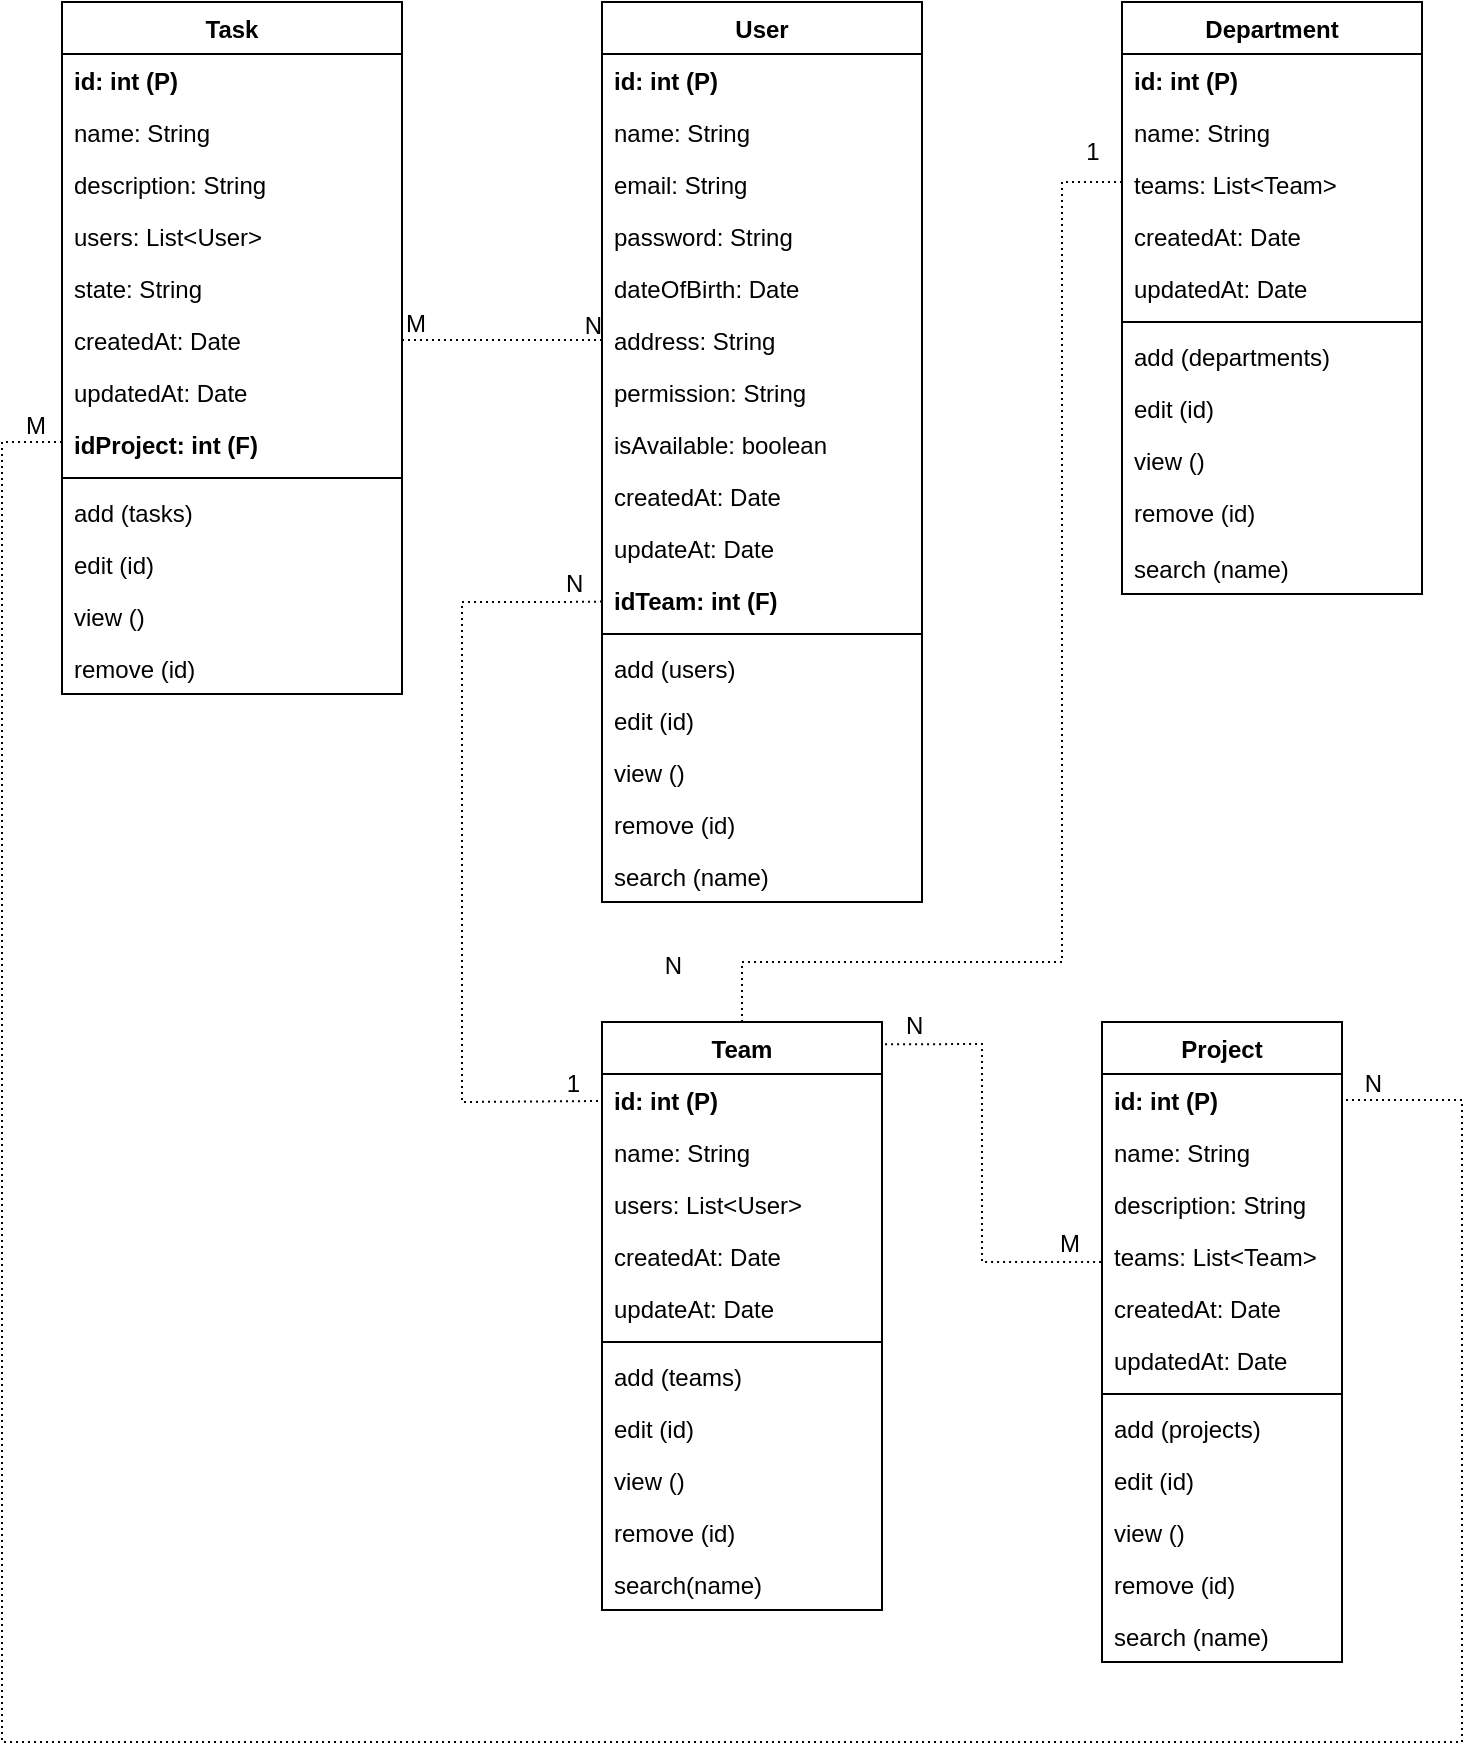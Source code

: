<mxfile version="20.6.0" type="github">
  <diagram id="CJ_vzGSdLQLVJVAroFi0" name="Page-1">
    <mxGraphModel dx="1422" dy="762" grid="1" gridSize="10" guides="1" tooltips="1" connect="1" arrows="1" fold="1" page="1" pageScale="1" pageWidth="850" pageHeight="1100" math="0" shadow="0">
      <root>
        <mxCell id="0" />
        <mxCell id="1" parent="0" />
        <mxCell id="tRV7yZB-hON7Hk8sMku1-1" value="User" style="swimlane;fontStyle=1;align=center;verticalAlign=top;childLayout=stackLayout;horizontal=1;startSize=26;horizontalStack=0;resizeParent=1;resizeParentMax=0;resizeLast=0;collapsible=1;marginBottom=0;" parent="1" vertex="1">
          <mxGeometry x="360" y="40" width="160" height="450" as="geometry">
            <mxRectangle x="300" y="360" width="70" height="30" as="alternateBounds" />
          </mxGeometry>
        </mxCell>
        <mxCell id="tRV7yZB-hON7Hk8sMku1-2" value="id: int (P)" style="text;strokeColor=none;fillColor=none;align=left;verticalAlign=top;spacingLeft=4;spacingRight=4;overflow=hidden;rotatable=0;points=[[0,0.5],[1,0.5]];portConstraint=eastwest;fontStyle=1" parent="tRV7yZB-hON7Hk8sMku1-1" vertex="1">
          <mxGeometry y="26" width="160" height="26" as="geometry" />
        </mxCell>
        <mxCell id="tRV7yZB-hON7Hk8sMku1-3" value="name: String" style="text;strokeColor=none;fillColor=none;align=left;verticalAlign=top;spacingLeft=4;spacingRight=4;overflow=hidden;rotatable=0;points=[[0,0.5],[1,0.5]];portConstraint=eastwest;" parent="tRV7yZB-hON7Hk8sMku1-1" vertex="1">
          <mxGeometry y="52" width="160" height="26" as="geometry" />
        </mxCell>
        <mxCell id="tRV7yZB-hON7Hk8sMku1-4" value="email: String" style="text;strokeColor=none;fillColor=none;align=left;verticalAlign=top;spacingLeft=4;spacingRight=4;overflow=hidden;rotatable=0;points=[[0,0.5],[1,0.5]];portConstraint=eastwest;" parent="tRV7yZB-hON7Hk8sMku1-1" vertex="1">
          <mxGeometry y="78" width="160" height="26" as="geometry" />
        </mxCell>
        <mxCell id="tRV7yZB-hON7Hk8sMku1-5" value="password: String" style="text;strokeColor=none;fillColor=none;align=left;verticalAlign=top;spacingLeft=4;spacingRight=4;overflow=hidden;rotatable=0;points=[[0,0.5],[1,0.5]];portConstraint=eastwest;" parent="tRV7yZB-hON7Hk8sMku1-1" vertex="1">
          <mxGeometry y="104" width="160" height="26" as="geometry" />
        </mxCell>
        <mxCell id="tRV7yZB-hON7Hk8sMku1-6" value="dateOfBirth: Date" style="text;strokeColor=none;fillColor=none;align=left;verticalAlign=top;spacingLeft=4;spacingRight=4;overflow=hidden;rotatable=0;points=[[0,0.5],[1,0.5]];portConstraint=eastwest;" parent="tRV7yZB-hON7Hk8sMku1-1" vertex="1">
          <mxGeometry y="130" width="160" height="26" as="geometry" />
        </mxCell>
        <mxCell id="tRV7yZB-hON7Hk8sMku1-7" value="address: String" style="text;strokeColor=none;fillColor=none;align=left;verticalAlign=top;spacingLeft=4;spacingRight=4;overflow=hidden;rotatable=0;points=[[0,0.5],[1,0.5]];portConstraint=eastwest;" parent="tRV7yZB-hON7Hk8sMku1-1" vertex="1">
          <mxGeometry y="156" width="160" height="26" as="geometry" />
        </mxCell>
        <mxCell id="tRV7yZB-hON7Hk8sMku1-8" value="permission: String" style="text;strokeColor=none;fillColor=none;align=left;verticalAlign=top;spacingLeft=4;spacingRight=4;overflow=hidden;rotatable=0;points=[[0,0.5],[1,0.5]];portConstraint=eastwest;" parent="tRV7yZB-hON7Hk8sMku1-1" vertex="1">
          <mxGeometry y="182" width="160" height="26" as="geometry" />
        </mxCell>
        <mxCell id="Hqnnb3Ocb3xU6ny9VOHv-12" value="isAvailable: boolean" style="text;strokeColor=none;fillColor=none;align=left;verticalAlign=top;spacingLeft=4;spacingRight=4;overflow=hidden;rotatable=0;points=[[0,0.5],[1,0.5]];portConstraint=eastwest;" vertex="1" parent="tRV7yZB-hON7Hk8sMku1-1">
          <mxGeometry y="208" width="160" height="26" as="geometry" />
        </mxCell>
        <mxCell id="tRV7yZB-hON7Hk8sMku1-9" value="createdAt: Date" style="text;strokeColor=none;fillColor=none;align=left;verticalAlign=top;spacingLeft=4;spacingRight=4;overflow=hidden;rotatable=0;points=[[0,0.5],[1,0.5]];portConstraint=eastwest;" parent="tRV7yZB-hON7Hk8sMku1-1" vertex="1">
          <mxGeometry y="234" width="160" height="26" as="geometry" />
        </mxCell>
        <mxCell id="tRV7yZB-hON7Hk8sMku1-10" value="updateAt: Date" style="text;strokeColor=none;fillColor=none;align=left;verticalAlign=top;spacingLeft=4;spacingRight=4;overflow=hidden;rotatable=0;points=[[0,0.5],[1,0.5]];portConstraint=eastwest;" parent="tRV7yZB-hON7Hk8sMku1-1" vertex="1">
          <mxGeometry y="260" width="160" height="26" as="geometry" />
        </mxCell>
        <mxCell id="Hqnnb3Ocb3xU6ny9VOHv-15" value="idTeam: int (F)" style="text;strokeColor=none;fillColor=none;align=left;verticalAlign=top;spacingLeft=4;spacingRight=4;overflow=hidden;rotatable=0;points=[[0,0.5],[1,0.5]];portConstraint=eastwest;fontStyle=1" vertex="1" parent="tRV7yZB-hON7Hk8sMku1-1">
          <mxGeometry y="286" width="160" height="26" as="geometry" />
        </mxCell>
        <mxCell id="tRV7yZB-hON7Hk8sMku1-11" value="" style="line;strokeWidth=1;fillColor=none;align=left;verticalAlign=middle;spacingTop=-1;spacingLeft=3;spacingRight=3;rotatable=0;labelPosition=right;points=[];portConstraint=eastwest;strokeColor=inherit;" parent="tRV7yZB-hON7Hk8sMku1-1" vertex="1">
          <mxGeometry y="312" width="160" height="8" as="geometry" />
        </mxCell>
        <mxCell id="tRV7yZB-hON7Hk8sMku1-12" value="add (users)" style="text;strokeColor=none;fillColor=none;align=left;verticalAlign=top;spacingLeft=4;spacingRight=4;overflow=hidden;rotatable=0;points=[[0,0.5],[1,0.5]];portConstraint=eastwest;" parent="tRV7yZB-hON7Hk8sMku1-1" vertex="1">
          <mxGeometry y="320" width="160" height="26" as="geometry" />
        </mxCell>
        <mxCell id="tRV7yZB-hON7Hk8sMku1-13" value="edit (id)" style="text;strokeColor=none;fillColor=none;align=left;verticalAlign=top;spacingLeft=4;spacingRight=4;overflow=hidden;rotatable=0;points=[[0,0.5],[1,0.5]];portConstraint=eastwest;" parent="tRV7yZB-hON7Hk8sMku1-1" vertex="1">
          <mxGeometry y="346" width="160" height="26" as="geometry" />
        </mxCell>
        <mxCell id="tRV7yZB-hON7Hk8sMku1-15" value="view ()" style="text;strokeColor=none;fillColor=none;align=left;verticalAlign=top;spacingLeft=4;spacingRight=4;overflow=hidden;rotatable=0;points=[[0,0.5],[1,0.5]];portConstraint=eastwest;" parent="tRV7yZB-hON7Hk8sMku1-1" vertex="1">
          <mxGeometry y="372" width="160" height="26" as="geometry" />
        </mxCell>
        <mxCell id="tRV7yZB-hON7Hk8sMku1-14" value="remove (id)" style="text;strokeColor=none;fillColor=none;align=left;verticalAlign=top;spacingLeft=4;spacingRight=4;overflow=hidden;rotatable=0;points=[[0,0.5],[1,0.5]];portConstraint=eastwest;" parent="tRV7yZB-hON7Hk8sMku1-1" vertex="1">
          <mxGeometry y="398" width="160" height="26" as="geometry" />
        </mxCell>
        <mxCell id="tRV7yZB-hON7Hk8sMku1-16" value="search (name)" style="text;strokeColor=none;fillColor=none;align=left;verticalAlign=top;spacingLeft=4;spacingRight=4;overflow=hidden;rotatable=0;points=[[0,0.5],[1,0.5]];portConstraint=eastwest;" parent="tRV7yZB-hON7Hk8sMku1-1" vertex="1">
          <mxGeometry y="424" width="160" height="26" as="geometry" />
        </mxCell>
        <mxCell id="tRV7yZB-hON7Hk8sMku1-19" value="Department" style="swimlane;fontStyle=1;align=center;verticalAlign=top;childLayout=stackLayout;horizontal=1;startSize=26;horizontalStack=0;resizeParent=1;resizeParentMax=0;resizeLast=0;collapsible=1;marginBottom=0;" parent="1" vertex="1">
          <mxGeometry x="620" y="40" width="150" height="296" as="geometry">
            <mxRectangle x="510" y="180" width="110" height="30" as="alternateBounds" />
          </mxGeometry>
        </mxCell>
        <mxCell id="tRV7yZB-hON7Hk8sMku1-20" value="id: int (P)" style="text;strokeColor=none;fillColor=none;align=left;verticalAlign=top;spacingLeft=4;spacingRight=4;overflow=hidden;rotatable=0;points=[[0,0.5],[1,0.5]];portConstraint=eastwest;fontStyle=1" parent="tRV7yZB-hON7Hk8sMku1-19" vertex="1">
          <mxGeometry y="26" width="150" height="26" as="geometry" />
        </mxCell>
        <mxCell id="tRV7yZB-hON7Hk8sMku1-21" value="name: String" style="text;strokeColor=none;fillColor=none;align=left;verticalAlign=top;spacingLeft=4;spacingRight=4;overflow=hidden;rotatable=0;points=[[0,0.5],[1,0.5]];portConstraint=eastwest;" parent="tRV7yZB-hON7Hk8sMku1-19" vertex="1">
          <mxGeometry y="52" width="150" height="26" as="geometry" />
        </mxCell>
        <mxCell id="Hqnnb3Ocb3xU6ny9VOHv-10" value="teams: List&lt;Team&gt;" style="text;strokeColor=none;fillColor=none;align=left;verticalAlign=top;spacingLeft=4;spacingRight=4;overflow=hidden;rotatable=0;points=[[0,0.5],[1,0.5]];portConstraint=eastwest;" vertex="1" parent="tRV7yZB-hON7Hk8sMku1-19">
          <mxGeometry y="78" width="150" height="26" as="geometry" />
        </mxCell>
        <mxCell id="tRV7yZB-hON7Hk8sMku1-23" value="createdAt: Date" style="text;strokeColor=none;fillColor=none;align=left;verticalAlign=top;spacingLeft=4;spacingRight=4;overflow=hidden;rotatable=0;points=[[0,0.5],[1,0.5]];portConstraint=eastwest;" parent="tRV7yZB-hON7Hk8sMku1-19" vertex="1">
          <mxGeometry y="104" width="150" height="26" as="geometry" />
        </mxCell>
        <mxCell id="tRV7yZB-hON7Hk8sMku1-24" value="updatedAt: Date" style="text;strokeColor=none;fillColor=none;align=left;verticalAlign=top;spacingLeft=4;spacingRight=4;overflow=hidden;rotatable=0;points=[[0,0.5],[1,0.5]];portConstraint=eastwest;" parent="tRV7yZB-hON7Hk8sMku1-19" vertex="1">
          <mxGeometry y="130" width="150" height="26" as="geometry" />
        </mxCell>
        <mxCell id="tRV7yZB-hON7Hk8sMku1-25" value="" style="line;strokeWidth=1;fillColor=none;align=left;verticalAlign=middle;spacingTop=-1;spacingLeft=3;spacingRight=3;rotatable=0;labelPosition=right;points=[];portConstraint=eastwest;strokeColor=inherit;" parent="tRV7yZB-hON7Hk8sMku1-19" vertex="1">
          <mxGeometry y="156" width="150" height="8" as="geometry" />
        </mxCell>
        <mxCell id="tRV7yZB-hON7Hk8sMku1-26" value="add (departments)" style="text;strokeColor=none;fillColor=none;align=left;verticalAlign=top;spacingLeft=4;spacingRight=4;overflow=hidden;rotatable=0;points=[[0,0.5],[1,0.5]];portConstraint=eastwest;" parent="tRV7yZB-hON7Hk8sMku1-19" vertex="1">
          <mxGeometry y="164" width="150" height="26" as="geometry" />
        </mxCell>
        <mxCell id="tRV7yZB-hON7Hk8sMku1-27" value="edit (id)" style="text;strokeColor=none;fillColor=none;align=left;verticalAlign=top;spacingLeft=4;spacingRight=4;overflow=hidden;rotatable=0;points=[[0,0.5],[1,0.5]];portConstraint=eastwest;" parent="tRV7yZB-hON7Hk8sMku1-19" vertex="1">
          <mxGeometry y="190" width="150" height="26" as="geometry" />
        </mxCell>
        <mxCell id="tRV7yZB-hON7Hk8sMku1-28" value="view ()" style="text;strokeColor=none;fillColor=none;align=left;verticalAlign=top;spacingLeft=4;spacingRight=4;overflow=hidden;rotatable=0;points=[[0,0.5],[1,0.5]];portConstraint=eastwest;" parent="tRV7yZB-hON7Hk8sMku1-19" vertex="1">
          <mxGeometry y="216" width="150" height="26" as="geometry" />
        </mxCell>
        <mxCell id="tRV7yZB-hON7Hk8sMku1-29" value="remove (id)" style="text;strokeColor=none;fillColor=none;align=left;verticalAlign=top;spacingLeft=4;spacingRight=4;overflow=hidden;rotatable=0;points=[[0,0.5],[1,0.5]];portConstraint=eastwest;" parent="tRV7yZB-hON7Hk8sMku1-19" vertex="1">
          <mxGeometry y="242" width="150" height="28" as="geometry" />
        </mxCell>
        <mxCell id="tRV7yZB-hON7Hk8sMku1-30" value="search (name)" style="text;strokeColor=none;fillColor=none;align=left;verticalAlign=top;spacingLeft=4;spacingRight=4;overflow=hidden;rotatable=0;points=[[0,0.5],[1,0.5]];portConstraint=eastwest;" parent="tRV7yZB-hON7Hk8sMku1-19" vertex="1">
          <mxGeometry y="270" width="150" height="26" as="geometry" />
        </mxCell>
        <mxCell id="tRV7yZB-hON7Hk8sMku1-32" value="Team" style="swimlane;fontStyle=1;align=center;verticalAlign=top;childLayout=stackLayout;horizontal=1;startSize=26;horizontalStack=0;resizeParent=1;resizeParentMax=0;resizeLast=0;collapsible=1;marginBottom=0;" parent="1" vertex="1">
          <mxGeometry x="360" y="550" width="140" height="294" as="geometry">
            <mxRectangle x="90" y="180" width="70" height="30" as="alternateBounds" />
          </mxGeometry>
        </mxCell>
        <mxCell id="tRV7yZB-hON7Hk8sMku1-33" value="id: int (P)" style="text;strokeColor=none;fillColor=none;align=left;verticalAlign=top;spacingLeft=4;spacingRight=4;overflow=hidden;rotatable=0;points=[[0,0.5],[1,0.5]];portConstraint=eastwest;fontStyle=1" parent="tRV7yZB-hON7Hk8sMku1-32" vertex="1">
          <mxGeometry y="26" width="140" height="26" as="geometry" />
        </mxCell>
        <mxCell id="tRV7yZB-hON7Hk8sMku1-34" value="name: String" style="text;strokeColor=none;fillColor=none;align=left;verticalAlign=top;spacingLeft=4;spacingRight=4;overflow=hidden;rotatable=0;points=[[0,0.5],[1,0.5]];portConstraint=eastwest;" parent="tRV7yZB-hON7Hk8sMku1-32" vertex="1">
          <mxGeometry y="52" width="140" height="26" as="geometry" />
        </mxCell>
        <mxCell id="tRV7yZB-hON7Hk8sMku1-35" value="users: List&lt;User&gt;" style="text;strokeColor=none;fillColor=none;align=left;verticalAlign=top;spacingLeft=4;spacingRight=4;overflow=hidden;rotatable=0;points=[[0,0.5],[1,0.5]];portConstraint=eastwest;" parent="tRV7yZB-hON7Hk8sMku1-32" vertex="1">
          <mxGeometry y="78" width="140" height="26" as="geometry" />
        </mxCell>
        <mxCell id="tRV7yZB-hON7Hk8sMku1-36" value="createdAt: Date" style="text;strokeColor=none;fillColor=none;align=left;verticalAlign=top;spacingLeft=4;spacingRight=4;overflow=hidden;rotatable=0;points=[[0,0.5],[1,0.5]];portConstraint=eastwest;" parent="tRV7yZB-hON7Hk8sMku1-32" vertex="1">
          <mxGeometry y="104" width="140" height="26" as="geometry" />
        </mxCell>
        <mxCell id="tRV7yZB-hON7Hk8sMku1-37" value="updateAt: Date" style="text;strokeColor=none;fillColor=none;align=left;verticalAlign=top;spacingLeft=4;spacingRight=4;overflow=hidden;rotatable=0;points=[[0,0.5],[1,0.5]];portConstraint=eastwest;" parent="tRV7yZB-hON7Hk8sMku1-32" vertex="1">
          <mxGeometry y="130" width="140" height="26" as="geometry" />
        </mxCell>
        <mxCell id="tRV7yZB-hON7Hk8sMku1-38" value="" style="line;strokeWidth=1;fillColor=none;align=left;verticalAlign=middle;spacingTop=-1;spacingLeft=3;spacingRight=3;rotatable=0;labelPosition=right;points=[];portConstraint=eastwest;strokeColor=inherit;" parent="tRV7yZB-hON7Hk8sMku1-32" vertex="1">
          <mxGeometry y="156" width="140" height="8" as="geometry" />
        </mxCell>
        <mxCell id="tRV7yZB-hON7Hk8sMku1-39" value="add (teams)" style="text;strokeColor=none;fillColor=none;align=left;verticalAlign=top;spacingLeft=4;spacingRight=4;overflow=hidden;rotatable=0;points=[[0,0.5],[1,0.5]];portConstraint=eastwest;" parent="tRV7yZB-hON7Hk8sMku1-32" vertex="1">
          <mxGeometry y="164" width="140" height="26" as="geometry" />
        </mxCell>
        <mxCell id="tRV7yZB-hON7Hk8sMku1-40" value="edit (id)" style="text;strokeColor=none;fillColor=none;align=left;verticalAlign=top;spacingLeft=4;spacingRight=4;overflow=hidden;rotatable=0;points=[[0,0.5],[1,0.5]];portConstraint=eastwest;" parent="tRV7yZB-hON7Hk8sMku1-32" vertex="1">
          <mxGeometry y="190" width="140" height="26" as="geometry" />
        </mxCell>
        <mxCell id="tRV7yZB-hON7Hk8sMku1-41" value="view ()" style="text;strokeColor=none;fillColor=none;align=left;verticalAlign=top;spacingLeft=4;spacingRight=4;overflow=hidden;rotatable=0;points=[[0,0.5],[1,0.5]];portConstraint=eastwest;" parent="tRV7yZB-hON7Hk8sMku1-32" vertex="1">
          <mxGeometry y="216" width="140" height="26" as="geometry" />
        </mxCell>
        <mxCell id="Hqnnb3Ocb3xU6ny9VOHv-40" value="remove (id)" style="text;strokeColor=none;fillColor=none;align=left;verticalAlign=top;spacingLeft=4;spacingRight=4;overflow=hidden;rotatable=0;points=[[0,0.5],[1,0.5]];portConstraint=eastwest;" vertex="1" parent="tRV7yZB-hON7Hk8sMku1-32">
          <mxGeometry y="242" width="140" height="26" as="geometry" />
        </mxCell>
        <mxCell id="tRV7yZB-hON7Hk8sMku1-42" value="search(name)" style="text;strokeColor=none;fillColor=none;align=left;verticalAlign=top;spacingLeft=4;spacingRight=4;overflow=hidden;rotatable=0;points=[[0,0.5],[1,0.5]];portConstraint=eastwest;" parent="tRV7yZB-hON7Hk8sMku1-32" vertex="1">
          <mxGeometry y="268" width="140" height="26" as="geometry" />
        </mxCell>
        <mxCell id="tRV7yZB-hON7Hk8sMku1-43" value="Task" style="swimlane;fontStyle=1;align=center;verticalAlign=top;childLayout=stackLayout;horizontal=1;startSize=26;horizontalStack=0;resizeParent=1;resizeParentMax=0;resizeLast=0;collapsible=1;marginBottom=0;" parent="1" vertex="1">
          <mxGeometry x="90" y="40" width="170" height="346" as="geometry" />
        </mxCell>
        <mxCell id="tRV7yZB-hON7Hk8sMku1-44" value="id: int (P)" style="text;strokeColor=none;fillColor=none;align=left;verticalAlign=top;spacingLeft=4;spacingRight=4;overflow=hidden;rotatable=0;points=[[0,0.5],[1,0.5]];portConstraint=eastwest;fontStyle=1" parent="tRV7yZB-hON7Hk8sMku1-43" vertex="1">
          <mxGeometry y="26" width="170" height="26" as="geometry" />
        </mxCell>
        <mxCell id="tRV7yZB-hON7Hk8sMku1-45" value="name: String" style="text;strokeColor=none;fillColor=none;align=left;verticalAlign=top;spacingLeft=4;spacingRight=4;overflow=hidden;rotatable=0;points=[[0,0.5],[1,0.5]];portConstraint=eastwest;" parent="tRV7yZB-hON7Hk8sMku1-43" vertex="1">
          <mxGeometry y="52" width="170" height="26" as="geometry" />
        </mxCell>
        <mxCell id="tRV7yZB-hON7Hk8sMku1-46" value="description: String" style="text;strokeColor=none;fillColor=none;align=left;verticalAlign=top;spacingLeft=4;spacingRight=4;overflow=hidden;rotatable=0;points=[[0,0.5],[1,0.5]];portConstraint=eastwest;" parent="tRV7yZB-hON7Hk8sMku1-43" vertex="1">
          <mxGeometry y="78" width="170" height="26" as="geometry" />
        </mxCell>
        <mxCell id="Hqnnb3Ocb3xU6ny9VOHv-11" value="users: List&lt;User&gt;" style="text;strokeColor=none;fillColor=none;align=left;verticalAlign=top;spacingLeft=4;spacingRight=4;overflow=hidden;rotatable=0;points=[[0,0.5],[1,0.5]];portConstraint=eastwest;" vertex="1" parent="tRV7yZB-hON7Hk8sMku1-43">
          <mxGeometry y="104" width="170" height="26" as="geometry" />
        </mxCell>
        <mxCell id="tRV7yZB-hON7Hk8sMku1-47" value="state: String" style="text;strokeColor=none;fillColor=none;align=left;verticalAlign=top;spacingLeft=4;spacingRight=4;overflow=hidden;rotatable=0;points=[[0,0.5],[1,0.5]];portConstraint=eastwest;" parent="tRV7yZB-hON7Hk8sMku1-43" vertex="1">
          <mxGeometry y="130" width="170" height="26" as="geometry" />
        </mxCell>
        <mxCell id="tRV7yZB-hON7Hk8sMku1-48" value="createdAt: Date" style="text;strokeColor=none;fillColor=none;align=left;verticalAlign=top;spacingLeft=4;spacingRight=4;overflow=hidden;rotatable=0;points=[[0,0.5],[1,0.5]];portConstraint=eastwest;" parent="tRV7yZB-hON7Hk8sMku1-43" vertex="1">
          <mxGeometry y="156" width="170" height="26" as="geometry" />
        </mxCell>
        <mxCell id="tRV7yZB-hON7Hk8sMku1-49" value="updatedAt: Date" style="text;strokeColor=none;fillColor=none;align=left;verticalAlign=top;spacingLeft=4;spacingRight=4;overflow=hidden;rotatable=0;points=[[0,0.5],[1,0.5]];portConstraint=eastwest;" parent="tRV7yZB-hON7Hk8sMku1-43" vertex="1">
          <mxGeometry y="182" width="170" height="26" as="geometry" />
        </mxCell>
        <mxCell id="Hqnnb3Ocb3xU6ny9VOHv-47" value="idProject: int (F)" style="text;strokeColor=none;fillColor=none;align=left;verticalAlign=top;spacingLeft=4;spacingRight=4;overflow=hidden;rotatable=0;points=[[0,0.5],[1,0.5]];portConstraint=eastwest;fontStyle=1" vertex="1" parent="tRV7yZB-hON7Hk8sMku1-43">
          <mxGeometry y="208" width="170" height="26" as="geometry" />
        </mxCell>
        <mxCell id="tRV7yZB-hON7Hk8sMku1-50" value="" style="line;strokeWidth=1;fillColor=none;align=left;verticalAlign=middle;spacingTop=-1;spacingLeft=3;spacingRight=3;rotatable=0;labelPosition=right;points=[];portConstraint=eastwest;strokeColor=inherit;" parent="tRV7yZB-hON7Hk8sMku1-43" vertex="1">
          <mxGeometry y="234" width="170" height="8" as="geometry" />
        </mxCell>
        <mxCell id="tRV7yZB-hON7Hk8sMku1-77" value="add (tasks)" style="text;strokeColor=none;fillColor=none;align=left;verticalAlign=top;spacingLeft=4;spacingRight=4;overflow=hidden;rotatable=0;points=[[0,0.5],[1,0.5]];portConstraint=eastwest;" parent="tRV7yZB-hON7Hk8sMku1-43" vertex="1">
          <mxGeometry y="242" width="170" height="26" as="geometry" />
        </mxCell>
        <mxCell id="tRV7yZB-hON7Hk8sMku1-78" value="edit (id)" style="text;strokeColor=none;fillColor=none;align=left;verticalAlign=top;spacingLeft=4;spacingRight=4;overflow=hidden;rotatable=0;points=[[0,0.5],[1,0.5]];portConstraint=eastwest;" parent="tRV7yZB-hON7Hk8sMku1-43" vertex="1">
          <mxGeometry y="268" width="170" height="26" as="geometry" />
        </mxCell>
        <mxCell id="tRV7yZB-hON7Hk8sMku1-80" value="view ()" style="text;strokeColor=none;fillColor=none;align=left;verticalAlign=top;spacingLeft=4;spacingRight=4;overflow=hidden;rotatable=0;points=[[0,0.5],[1,0.5]];portConstraint=eastwest;" parent="tRV7yZB-hON7Hk8sMku1-43" vertex="1">
          <mxGeometry y="294" width="170" height="26" as="geometry" />
        </mxCell>
        <mxCell id="tRV7yZB-hON7Hk8sMku1-79" value="remove (id)" style="text;strokeColor=none;fillColor=none;align=left;verticalAlign=top;spacingLeft=4;spacingRight=4;overflow=hidden;rotatable=0;points=[[0,0.5],[1,0.5]];portConstraint=eastwest;" parent="tRV7yZB-hON7Hk8sMku1-43" vertex="1">
          <mxGeometry y="320" width="170" height="26" as="geometry" />
        </mxCell>
        <mxCell id="tRV7yZB-hON7Hk8sMku1-69" value="Project" style="swimlane;fontStyle=1;align=center;verticalAlign=top;childLayout=stackLayout;horizontal=1;startSize=26;horizontalStack=0;resizeParent=1;resizeParentMax=0;resizeLast=0;collapsible=1;marginBottom=0;" parent="1" vertex="1">
          <mxGeometry x="610" y="550" width="120" height="320" as="geometry" />
        </mxCell>
        <mxCell id="tRV7yZB-hON7Hk8sMku1-70" value="id: int (P)" style="text;strokeColor=none;fillColor=none;align=left;verticalAlign=top;spacingLeft=4;spacingRight=4;overflow=hidden;rotatable=0;points=[[0,0.5],[1,0.5]];portConstraint=eastwest;fontStyle=1" parent="tRV7yZB-hON7Hk8sMku1-69" vertex="1">
          <mxGeometry y="26" width="120" height="26" as="geometry" />
        </mxCell>
        <mxCell id="tRV7yZB-hON7Hk8sMku1-71" value="name: String" style="text;strokeColor=none;fillColor=none;align=left;verticalAlign=top;spacingLeft=4;spacingRight=4;overflow=hidden;rotatable=0;points=[[0,0.5],[1,0.5]];portConstraint=eastwest;" parent="tRV7yZB-hON7Hk8sMku1-69" vertex="1">
          <mxGeometry y="52" width="120" height="26" as="geometry" />
        </mxCell>
        <mxCell id="Hqnnb3Ocb3xU6ny9VOHv-42" value="description: String" style="text;strokeColor=none;fillColor=none;align=left;verticalAlign=top;spacingLeft=4;spacingRight=4;overflow=hidden;rotatable=0;points=[[0,0.5],[1,0.5]];portConstraint=eastwest;" vertex="1" parent="tRV7yZB-hON7Hk8sMku1-69">
          <mxGeometry y="78" width="120" height="26" as="geometry" />
        </mxCell>
        <mxCell id="tRV7yZB-hON7Hk8sMku1-72" value="teams: List&lt;Team&gt;" style="text;strokeColor=none;fillColor=none;align=left;verticalAlign=top;spacingLeft=4;spacingRight=4;overflow=hidden;rotatable=0;points=[[0,0.5],[1,0.5]];portConstraint=eastwest;" parent="tRV7yZB-hON7Hk8sMku1-69" vertex="1">
          <mxGeometry y="104" width="120" height="26" as="geometry" />
        </mxCell>
        <mxCell id="tRV7yZB-hON7Hk8sMku1-74" value="createdAt: Date" style="text;strokeColor=none;fillColor=none;align=left;verticalAlign=top;spacingLeft=4;spacingRight=4;overflow=hidden;rotatable=0;points=[[0,0.5],[1,0.5]];portConstraint=eastwest;" parent="tRV7yZB-hON7Hk8sMku1-69" vertex="1">
          <mxGeometry y="130" width="120" height="26" as="geometry" />
        </mxCell>
        <mxCell id="tRV7yZB-hON7Hk8sMku1-75" value="updatedAt: Date" style="text;strokeColor=none;fillColor=none;align=left;verticalAlign=top;spacingLeft=4;spacingRight=4;overflow=hidden;rotatable=0;points=[[0,0.5],[1,0.5]];portConstraint=eastwest;" parent="tRV7yZB-hON7Hk8sMku1-69" vertex="1">
          <mxGeometry y="156" width="120" height="26" as="geometry" />
        </mxCell>
        <mxCell id="tRV7yZB-hON7Hk8sMku1-76" value="" style="line;strokeWidth=1;fillColor=none;align=left;verticalAlign=middle;spacingTop=-1;spacingLeft=3;spacingRight=3;rotatable=0;labelPosition=right;points=[];portConstraint=eastwest;strokeColor=inherit;" parent="tRV7yZB-hON7Hk8sMku1-69" vertex="1">
          <mxGeometry y="182" width="120" height="8" as="geometry" />
        </mxCell>
        <mxCell id="tRV7yZB-hON7Hk8sMku1-51" value="add (projects)" style="text;strokeColor=none;fillColor=none;align=left;verticalAlign=top;spacingLeft=4;spacingRight=4;overflow=hidden;rotatable=0;points=[[0,0.5],[1,0.5]];portConstraint=eastwest;" parent="tRV7yZB-hON7Hk8sMku1-69" vertex="1">
          <mxGeometry y="190" width="120" height="26" as="geometry" />
        </mxCell>
        <mxCell id="tRV7yZB-hON7Hk8sMku1-52" value="edit (id)" style="text;strokeColor=none;fillColor=none;align=left;verticalAlign=top;spacingLeft=4;spacingRight=4;overflow=hidden;rotatable=0;points=[[0,0.5],[1,0.5]];portConstraint=eastwest;" parent="tRV7yZB-hON7Hk8sMku1-69" vertex="1">
          <mxGeometry y="216" width="120" height="26" as="geometry" />
        </mxCell>
        <mxCell id="tRV7yZB-hON7Hk8sMku1-53" value="view ()" style="text;strokeColor=none;fillColor=none;align=left;verticalAlign=top;spacingLeft=4;spacingRight=4;overflow=hidden;rotatable=0;points=[[0,0.5],[1,0.5]];portConstraint=eastwest;" parent="tRV7yZB-hON7Hk8sMku1-69" vertex="1">
          <mxGeometry y="242" width="120" height="26" as="geometry" />
        </mxCell>
        <mxCell id="tRV7yZB-hON7Hk8sMku1-54" value="remove (id)" style="text;strokeColor=none;fillColor=none;align=left;verticalAlign=top;spacingLeft=4;spacingRight=4;overflow=hidden;rotatable=0;points=[[0,0.5],[1,0.5]];portConstraint=eastwest;" parent="tRV7yZB-hON7Hk8sMku1-69" vertex="1">
          <mxGeometry y="268" width="120" height="26" as="geometry" />
        </mxCell>
        <mxCell id="tRV7yZB-hON7Hk8sMku1-55" value="search (name)" style="text;strokeColor=none;fillColor=none;align=left;verticalAlign=top;spacingLeft=4;spacingRight=4;overflow=hidden;rotatable=0;points=[[0,0.5],[1,0.5]];portConstraint=eastwest;" parent="tRV7yZB-hON7Hk8sMku1-69" vertex="1">
          <mxGeometry y="294" width="120" height="26" as="geometry" />
        </mxCell>
        <mxCell id="Hqnnb3Ocb3xU6ny9VOHv-24" value="" style="endArrow=none;html=1;rounded=0;dashed=1;dashPattern=1 2;" edge="1" parent="1">
          <mxGeometry relative="1" as="geometry">
            <mxPoint x="430" y="550" as="sourcePoint" />
            <mxPoint x="620" y="130" as="targetPoint" />
            <Array as="points">
              <mxPoint x="430" y="520" />
              <mxPoint x="590" y="520" />
              <mxPoint x="590" y="380" />
              <mxPoint x="590" y="130" />
            </Array>
          </mxGeometry>
        </mxCell>
        <mxCell id="Hqnnb3Ocb3xU6ny9VOHv-25" value="N" style="resizable=0;html=1;align=right;verticalAlign=bottom;" connectable="0" vertex="1" parent="Hqnnb3Ocb3xU6ny9VOHv-24">
          <mxGeometry x="1" relative="1" as="geometry">
            <mxPoint x="-220" y="400" as="offset" />
          </mxGeometry>
        </mxCell>
        <mxCell id="Hqnnb3Ocb3xU6ny9VOHv-26" value="" style="endArrow=none;html=1;rounded=0;dashed=1;dashPattern=1 2;" edge="1" parent="1" source="Hqnnb3Ocb3xU6ny9VOHv-15" target="tRV7yZB-hON7Hk8sMku1-33">
          <mxGeometry relative="1" as="geometry">
            <mxPoint x="590" y="120" as="sourcePoint" />
            <mxPoint x="750" y="120" as="targetPoint" />
            <Array as="points">
              <mxPoint x="340" y="340" />
              <mxPoint x="290" y="340" />
              <mxPoint x="290" y="590" />
            </Array>
          </mxGeometry>
        </mxCell>
        <mxCell id="Hqnnb3Ocb3xU6ny9VOHv-27" value="N" style="resizable=0;html=1;align=left;verticalAlign=bottom;" connectable="0" vertex="1" parent="Hqnnb3Ocb3xU6ny9VOHv-26">
          <mxGeometry x="-1" relative="1" as="geometry">
            <mxPoint x="-20" as="offset" />
          </mxGeometry>
        </mxCell>
        <mxCell id="Hqnnb3Ocb3xU6ny9VOHv-28" value="1" style="resizable=0;html=1;align=right;verticalAlign=bottom;" connectable="0" vertex="1" parent="Hqnnb3Ocb3xU6ny9VOHv-26">
          <mxGeometry x="1" relative="1" as="geometry">
            <mxPoint x="-10" as="offset" />
          </mxGeometry>
        </mxCell>
        <mxCell id="Hqnnb3Ocb3xU6ny9VOHv-29" value="" style="endArrow=none;html=1;rounded=0;dashed=1;dashPattern=1 2;entryX=0;entryY=0.5;entryDx=0;entryDy=0;" edge="1" parent="1" source="tRV7yZB-hON7Hk8sMku1-48" target="tRV7yZB-hON7Hk8sMku1-7">
          <mxGeometry relative="1" as="geometry">
            <mxPoint x="240" y="70" as="sourcePoint" />
            <mxPoint x="340" y="70" as="targetPoint" />
            <Array as="points" />
          </mxGeometry>
        </mxCell>
        <mxCell id="Hqnnb3Ocb3xU6ny9VOHv-30" value="M" style="resizable=0;html=1;align=left;verticalAlign=bottom;" connectable="0" vertex="1" parent="Hqnnb3Ocb3xU6ny9VOHv-29">
          <mxGeometry x="-1" relative="1" as="geometry" />
        </mxCell>
        <mxCell id="Hqnnb3Ocb3xU6ny9VOHv-31" value="N" style="resizable=0;html=1;align=right;verticalAlign=bottom;" connectable="0" vertex="1" parent="Hqnnb3Ocb3xU6ny9VOHv-29">
          <mxGeometry x="1" relative="1" as="geometry">
            <mxPoint y="1" as="offset" />
          </mxGeometry>
        </mxCell>
        <mxCell id="Hqnnb3Ocb3xU6ny9VOHv-32" value="1" style="text;html=1;align=center;verticalAlign=middle;resizable=0;points=[];autosize=1;strokeColor=none;fillColor=none;" vertex="1" parent="1">
          <mxGeometry x="590" y="100" width="30" height="30" as="geometry" />
        </mxCell>
        <mxCell id="Hqnnb3Ocb3xU6ny9VOHv-34" value="" style="endArrow=none;html=1;rounded=0;dashed=1;dashPattern=1 2;exitX=1.011;exitY=0.038;exitDx=0;exitDy=0;exitPerimeter=0;entryX=0.004;entryY=0.597;entryDx=0;entryDy=0;entryPerimeter=0;" edge="1" parent="1" source="tRV7yZB-hON7Hk8sMku1-32" target="tRV7yZB-hON7Hk8sMku1-72">
          <mxGeometry relative="1" as="geometry">
            <mxPoint x="550" y="339" as="sourcePoint" />
            <mxPoint x="640" y="670" as="targetPoint" />
            <Array as="points">
              <mxPoint x="550" y="561" />
              <mxPoint x="550" y="670" />
              <mxPoint x="610" y="670" />
            </Array>
          </mxGeometry>
        </mxCell>
        <mxCell id="Hqnnb3Ocb3xU6ny9VOHv-35" value="N" style="resizable=0;html=1;align=left;verticalAlign=bottom;" connectable="0" vertex="1" parent="Hqnnb3Ocb3xU6ny9VOHv-34">
          <mxGeometry x="-1" relative="1" as="geometry">
            <mxPoint x="8" y="-1" as="offset" />
          </mxGeometry>
        </mxCell>
        <mxCell id="Hqnnb3Ocb3xU6ny9VOHv-36" value="M" style="resizable=0;html=1;align=right;verticalAlign=bottom;" connectable="0" vertex="1" parent="Hqnnb3Ocb3xU6ny9VOHv-34">
          <mxGeometry x="1" relative="1" as="geometry">
            <mxPoint x="-11" as="offset" />
          </mxGeometry>
        </mxCell>
        <mxCell id="Hqnnb3Ocb3xU6ny9VOHv-48" value="" style="endArrow=none;html=1;rounded=0;dashed=1;dashPattern=1 2;entryX=1;entryY=0.5;entryDx=0;entryDy=0;" edge="1" parent="1" target="tRV7yZB-hON7Hk8sMku1-70">
          <mxGeometry relative="1" as="geometry">
            <mxPoint x="90" y="260" as="sourcePoint" />
            <mxPoint x="650" y="540" as="targetPoint" />
            <Array as="points">
              <mxPoint x="60" y="260" />
              <mxPoint x="60" y="910" />
              <mxPoint x="790" y="910" />
              <mxPoint x="790" y="589" />
            </Array>
          </mxGeometry>
        </mxCell>
        <mxCell id="Hqnnb3Ocb3xU6ny9VOHv-49" value="M" style="resizable=0;html=1;align=left;verticalAlign=bottom;" connectable="0" vertex="1" parent="Hqnnb3Ocb3xU6ny9VOHv-48">
          <mxGeometry x="-1" relative="1" as="geometry">
            <mxPoint x="-20" as="offset" />
          </mxGeometry>
        </mxCell>
        <mxCell id="Hqnnb3Ocb3xU6ny9VOHv-50" value="N" style="resizable=0;html=1;align=right;verticalAlign=bottom;" connectable="0" vertex="1" parent="Hqnnb3Ocb3xU6ny9VOHv-48">
          <mxGeometry x="1" relative="1" as="geometry">
            <mxPoint x="20" as="offset" />
          </mxGeometry>
        </mxCell>
      </root>
    </mxGraphModel>
  </diagram>
</mxfile>

